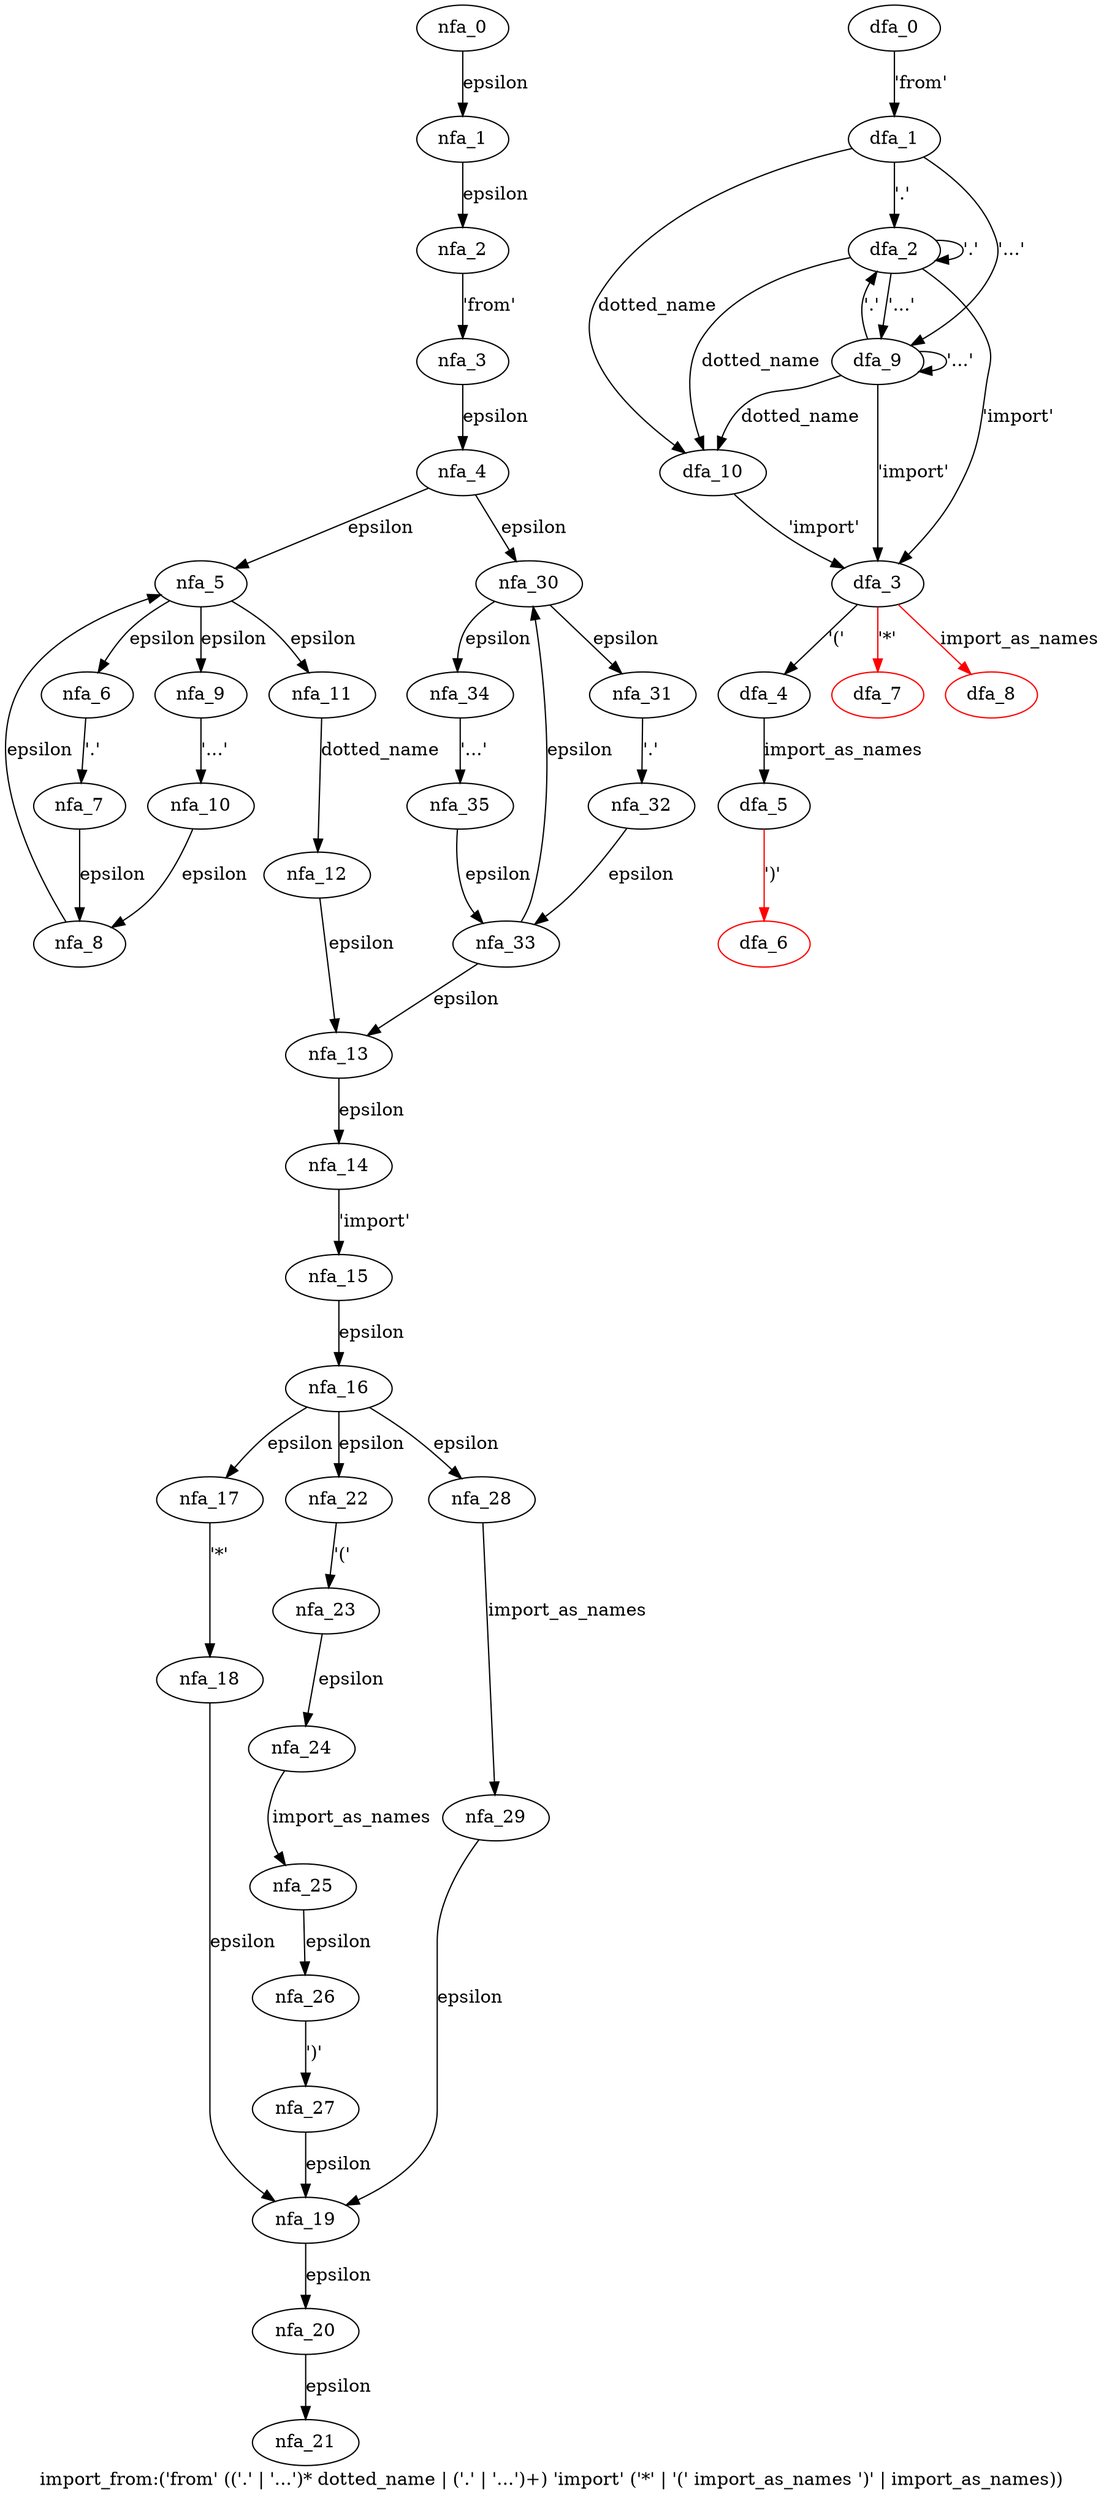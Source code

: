 digraph import_from {
 graph[label="import_from:('from' (('.' | '...')* dotted_name | ('.' | '...')+) 'import' ('*' | '(' import_as_names ')' | import_as_names))"]
 subgraph import_from_nfa {
  nfa_0->nfa_1[label="epsilon"]
  nfa_1->nfa_2[label="epsilon"]
  nfa_2->nfa_3[label="'from'"]
  nfa_3->nfa_4[label="epsilon"]
  nfa_4->nfa_5[label="epsilon"]
  nfa_5->nfa_6[label="epsilon"]
  nfa_6->nfa_7[label="'.'"]
  nfa_7->nfa_8[label="epsilon"]
  nfa_8->nfa_5[label="epsilon"]
  nfa_5->nfa_9[label="epsilon"]
  nfa_9->nfa_10[label="'...'"]
  nfa_10->nfa_8[label="epsilon"]
  nfa_5->nfa_11[label="epsilon"]
  nfa_11->nfa_12[label="dotted_name"]
  nfa_12->nfa_13[label="epsilon"]
  nfa_13->nfa_14[label="epsilon"]
  nfa_14->nfa_15[label="'import'"]
  nfa_15->nfa_16[label="epsilon"]
  nfa_16->nfa_17[label="epsilon"]
  nfa_17->nfa_18[label="'*'"]
  nfa_18->nfa_19[label="epsilon"]
  nfa_19->nfa_20[label="epsilon"]
  nfa_20->nfa_21[label="epsilon"]
  nfa_16->nfa_22[label="epsilon"]
  nfa_22->nfa_23[label="'('"]
  nfa_23->nfa_24[label="epsilon"]
  nfa_24->nfa_25[label="import_as_names"]
  nfa_25->nfa_26[label="epsilon"]
  nfa_26->nfa_27[label="')'"]
  nfa_27->nfa_19[label="epsilon"]
  nfa_16->nfa_28[label="epsilon"]
  nfa_28->nfa_29[label="import_as_names"]
  nfa_29->nfa_19[label="epsilon"]
  nfa_4->nfa_30[label="epsilon"]
  nfa_30->nfa_31[label="epsilon"]
  nfa_31->nfa_32[label="'.'"]
  nfa_32->nfa_33[label="epsilon"]
  nfa_33->nfa_30[label="epsilon"]
  nfa_33->nfa_13[label="epsilon"]
  nfa_30->nfa_34[label="epsilon"]
  nfa_34->nfa_35[label="'...'"]
  nfa_35->nfa_33[label="epsilon"]
  }
 subgraph import_from_dfa {
  dfa_0->dfa_1[label="'from'"]
  dfa_1->dfa_2[label="'.'"]
  dfa_2->dfa_2[label="'.'"]
  dfa_2->dfa_3[label="'import'"]
  dfa_3->dfa_4[label="'('"]
  dfa_4->dfa_5[label="import_as_names"]
  dfa_5->dfa_6[label="')'",color=red]
  dfa_3->dfa_7[label="'*'",color=red]
  dfa_3->dfa_8[label="import_as_names",color=red]
  dfa_2->dfa_9[label="'...'"]
  dfa_9->dfa_2[label="'.'"]
  dfa_9->dfa_9[label="'...'"]
  dfa_9->dfa_3[label="'import'"]
  dfa_9->dfa_10[label="dotted_name"]
  dfa_10->dfa_3[label="'import'"]
  dfa_2->dfa_10[label="dotted_name"]
  dfa_1->dfa_9[label="'...'"]
  dfa_1->dfa_10[label="dotted_name"]
  dfa_8[color=red]
  dfa_6[color=red]
  dfa_7[color=red]
  }
}
